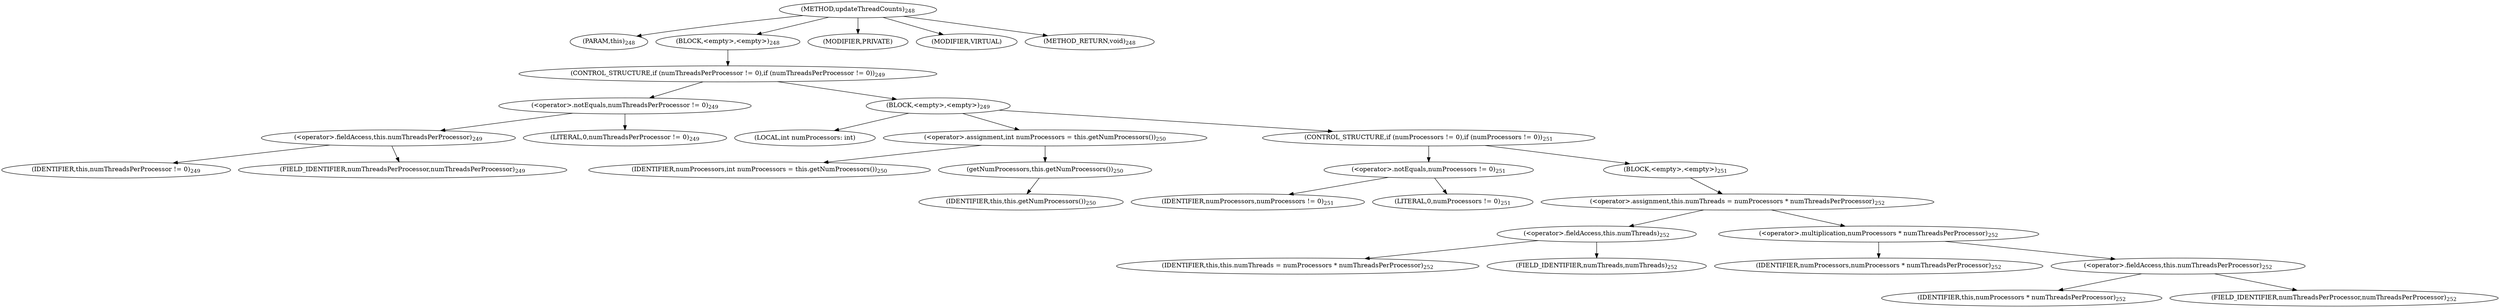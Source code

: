 digraph "updateThreadCounts" {  
"239" [label = <(METHOD,updateThreadCounts)<SUB>248</SUB>> ]
"32" [label = <(PARAM,this)<SUB>248</SUB>> ]
"240" [label = <(BLOCK,&lt;empty&gt;,&lt;empty&gt;)<SUB>248</SUB>> ]
"241" [label = <(CONTROL_STRUCTURE,if (numThreadsPerProcessor != 0),if (numThreadsPerProcessor != 0))<SUB>249</SUB>> ]
"242" [label = <(&lt;operator&gt;.notEquals,numThreadsPerProcessor != 0)<SUB>249</SUB>> ]
"243" [label = <(&lt;operator&gt;.fieldAccess,this.numThreadsPerProcessor)<SUB>249</SUB>> ]
"244" [label = <(IDENTIFIER,this,numThreadsPerProcessor != 0)<SUB>249</SUB>> ]
"245" [label = <(FIELD_IDENTIFIER,numThreadsPerProcessor,numThreadsPerProcessor)<SUB>249</SUB>> ]
"246" [label = <(LITERAL,0,numThreadsPerProcessor != 0)<SUB>249</SUB>> ]
"247" [label = <(BLOCK,&lt;empty&gt;,&lt;empty&gt;)<SUB>249</SUB>> ]
"248" [label = <(LOCAL,int numProcessors: int)> ]
"249" [label = <(&lt;operator&gt;.assignment,int numProcessors = this.getNumProcessors())<SUB>250</SUB>> ]
"250" [label = <(IDENTIFIER,numProcessors,int numProcessors = this.getNumProcessors())<SUB>250</SUB>> ]
"251" [label = <(getNumProcessors,this.getNumProcessors())<SUB>250</SUB>> ]
"31" [label = <(IDENTIFIER,this,this.getNumProcessors())<SUB>250</SUB>> ]
"252" [label = <(CONTROL_STRUCTURE,if (numProcessors != 0),if (numProcessors != 0))<SUB>251</SUB>> ]
"253" [label = <(&lt;operator&gt;.notEquals,numProcessors != 0)<SUB>251</SUB>> ]
"254" [label = <(IDENTIFIER,numProcessors,numProcessors != 0)<SUB>251</SUB>> ]
"255" [label = <(LITERAL,0,numProcessors != 0)<SUB>251</SUB>> ]
"256" [label = <(BLOCK,&lt;empty&gt;,&lt;empty&gt;)<SUB>251</SUB>> ]
"257" [label = <(&lt;operator&gt;.assignment,this.numThreads = numProcessors * numThreadsPerProcessor)<SUB>252</SUB>> ]
"258" [label = <(&lt;operator&gt;.fieldAccess,this.numThreads)<SUB>252</SUB>> ]
"259" [label = <(IDENTIFIER,this,this.numThreads = numProcessors * numThreadsPerProcessor)<SUB>252</SUB>> ]
"260" [label = <(FIELD_IDENTIFIER,numThreads,numThreads)<SUB>252</SUB>> ]
"261" [label = <(&lt;operator&gt;.multiplication,numProcessors * numThreadsPerProcessor)<SUB>252</SUB>> ]
"262" [label = <(IDENTIFIER,numProcessors,numProcessors * numThreadsPerProcessor)<SUB>252</SUB>> ]
"263" [label = <(&lt;operator&gt;.fieldAccess,this.numThreadsPerProcessor)<SUB>252</SUB>> ]
"264" [label = <(IDENTIFIER,this,numProcessors * numThreadsPerProcessor)<SUB>252</SUB>> ]
"265" [label = <(FIELD_IDENTIFIER,numThreadsPerProcessor,numThreadsPerProcessor)<SUB>252</SUB>> ]
"266" [label = <(MODIFIER,PRIVATE)> ]
"267" [label = <(MODIFIER,VIRTUAL)> ]
"268" [label = <(METHOD_RETURN,void)<SUB>248</SUB>> ]
  "239" -> "32" 
  "239" -> "240" 
  "239" -> "266" 
  "239" -> "267" 
  "239" -> "268" 
  "240" -> "241" 
  "241" -> "242" 
  "241" -> "247" 
  "242" -> "243" 
  "242" -> "246" 
  "243" -> "244" 
  "243" -> "245" 
  "247" -> "248" 
  "247" -> "249" 
  "247" -> "252" 
  "249" -> "250" 
  "249" -> "251" 
  "251" -> "31" 
  "252" -> "253" 
  "252" -> "256" 
  "253" -> "254" 
  "253" -> "255" 
  "256" -> "257" 
  "257" -> "258" 
  "257" -> "261" 
  "258" -> "259" 
  "258" -> "260" 
  "261" -> "262" 
  "261" -> "263" 
  "263" -> "264" 
  "263" -> "265" 
}
